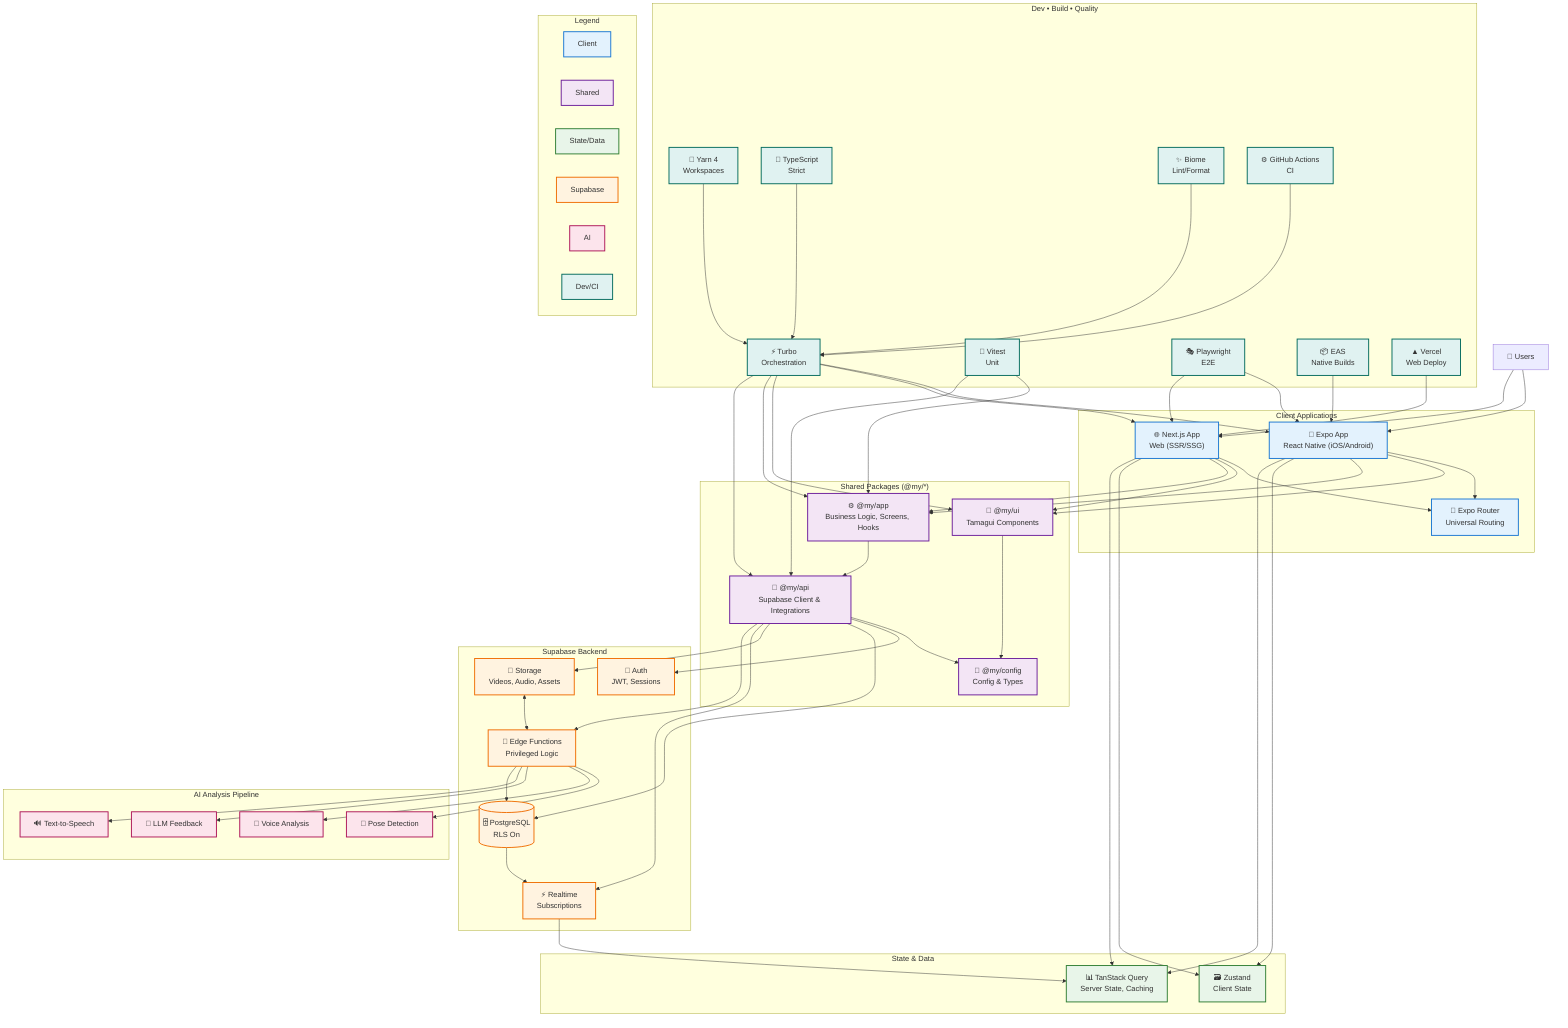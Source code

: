 graph TB
    %% Clear System Architecture (Holistic Blueprint)

    %% Users
    User["👤 Users"]

    %% Client Applications
    subgraph "Client Applications"
        ExpoApp["📱 Expo App\nReact Native (iOS/Android)"]
        NextApp["🌐 Next.js App\nWeb (SSR/SSG)"]
        ExpoRouter["🧭 Expo Router\nUniversal Routing"]
    end

    %% Shared Packages (Monorepo)
    subgraph "Shared Packages (@my/*)"
        UIPkg["🎨 @my/ui\nTamagui Components"]
        AppPkg["⚙️ @my/app\nBusiness Logic, Screens, Hooks"]
        APIPkg["🔌 @my/api\nSupabase Client & Integrations"]
        ConfigPkg["🧰 @my/config\nConfig & Types"]
    end

    %% State & Data Fetching
    subgraph "State & Data"
        Zustand["🗃️ Zustand\nClient State"]
        TSQ["📊 TanStack Query\nServer State, Caching"]
    end

    %% Backend (Supabase)
    subgraph "Supabase Backend"
        Auth["🔐 Auth\nJWT, Sessions"]
        DB[("🗄️ PostgreSQL\nRLS On")] 
        Storage["📁 Storage\nVideos, Audio, Assets"]
        Realtime["⚡ Realtime\nSubscriptions"]
        EdgeFns["🧩 Edge Functions\nPrivileged Logic"]
    end

    %% AI Pipeline (Hybrid: Client + Edge)
    subgraph "AI Analysis Pipeline"
        Pose["🕺 Pose Detection"]
        Voice["🎤 Voice Analysis"]
        LLM["🧠 LLM Feedback"]
        TTS["🔊 Text-to-Speech"]
    end

    %% Dev, Build, and Quality
    subgraph "Dev • Build • Quality"
        Turbo["⚡ Turbo\nOrchestration"]
        Yarn["🧶 Yarn 4\nWorkspaces"]
        TS["📝 TypeScript\nStrict"]
        Biome["✨ Biome\nLint/Format"]
        Vitest["🧪 Vitest\nUnit"]
        Playwright["🎭 Playwright\nE2E"]
        GHA["⚙️ GitHub Actions\nCI"]
        EAS["📦 EAS\nNative Builds"]
        Vercel["▲ Vercel\nWeb Deploy"]
    end

    %% User Flows
    User --> ExpoApp
    User --> NextApp

    %% App Composition
    ExpoApp --> ExpoRouter
    NextApp --> ExpoRouter
    ExpoApp --> UIPkg
    NextApp --> UIPkg
    ExpoApp --> AppPkg
    NextApp --> AppPkg
    AppPkg --> APIPkg
    UIPkg --> ConfigPkg
    APIPkg --> ConfigPkg

    %% State & Data
    ExpoApp --> Zustand
    NextApp --> Zustand
    ExpoApp --> TSQ
    NextApp --> TSQ

    %% Backend Access (via @my/api)
    APIPkg --> Auth
    APIPkg --> DB
    APIPkg --> Storage
    APIPkg --> Realtime
    APIPkg --> EdgeFns

    %% AI Flow
    EdgeFns --> Pose
    EdgeFns --> Voice
    EdgeFns --> LLM
    EdgeFns --> TTS

    %% Data Movement
    Storage <--> EdgeFns
    EdgeFns --> DB
    DB --> Realtime
    Realtime --> TSQ

    %% Tooling Relationships
    Turbo --> ExpoApp
    Turbo --> NextApp
    Turbo --> UIPkg
    Turbo --> AppPkg
    Turbo --> APIPkg
    Yarn --> Turbo
    TS --> Turbo
    Biome --> Turbo
    Vitest --> AppPkg
    Vitest --> APIPkg
    Playwright --> ExpoApp
    Playwright --> NextApp
    GHA --> Turbo
    EAS --> ExpoApp
    Vercel --> NextApp

    %% Styling
    classDef layerClient fill:#e3f2fd,stroke:#1976d2,stroke-width:2px
    classDef layerShared fill:#f3e5f5,stroke:#6a1b9a,stroke-width:2px
    classDef layerState fill:#e8f5e9,stroke:#2e7d32,stroke-width:2px
    classDef layerBackend fill:#fff3e0,stroke:#ef6c00,stroke-width:2px
    classDef layerAI fill:#fce4ec,stroke:#ad1457,stroke-width:2px
    classDef layerDev fill:#e0f2f1,stroke:#00695c,stroke-width:2px

    class ExpoApp,NextApp,ExpoRouter layerClient
    class UIPkg,AppPkg,APIPkg,ConfigPkg layerShared
    class Zustand,TSQ layerState
    class Auth,DB,Storage,Realtime,EdgeFns layerBackend
    class Pose,Voice,LLM,TTS layerAI
    class Turbo,Yarn,TS,Biome,Vitest,Playwright,GHA,EAS,Vercel layerDev

    %% Legend
    subgraph "Legend"
        direction LR
        L1[Client]:::layerClient
        L2[Shared]:::layerShared
        L3[State/Data]:::layerState
        L4[Supabase]:::layerBackend
        L5[AI]:::layerAI
        L6[Dev/CI]:::layerDev
    end
